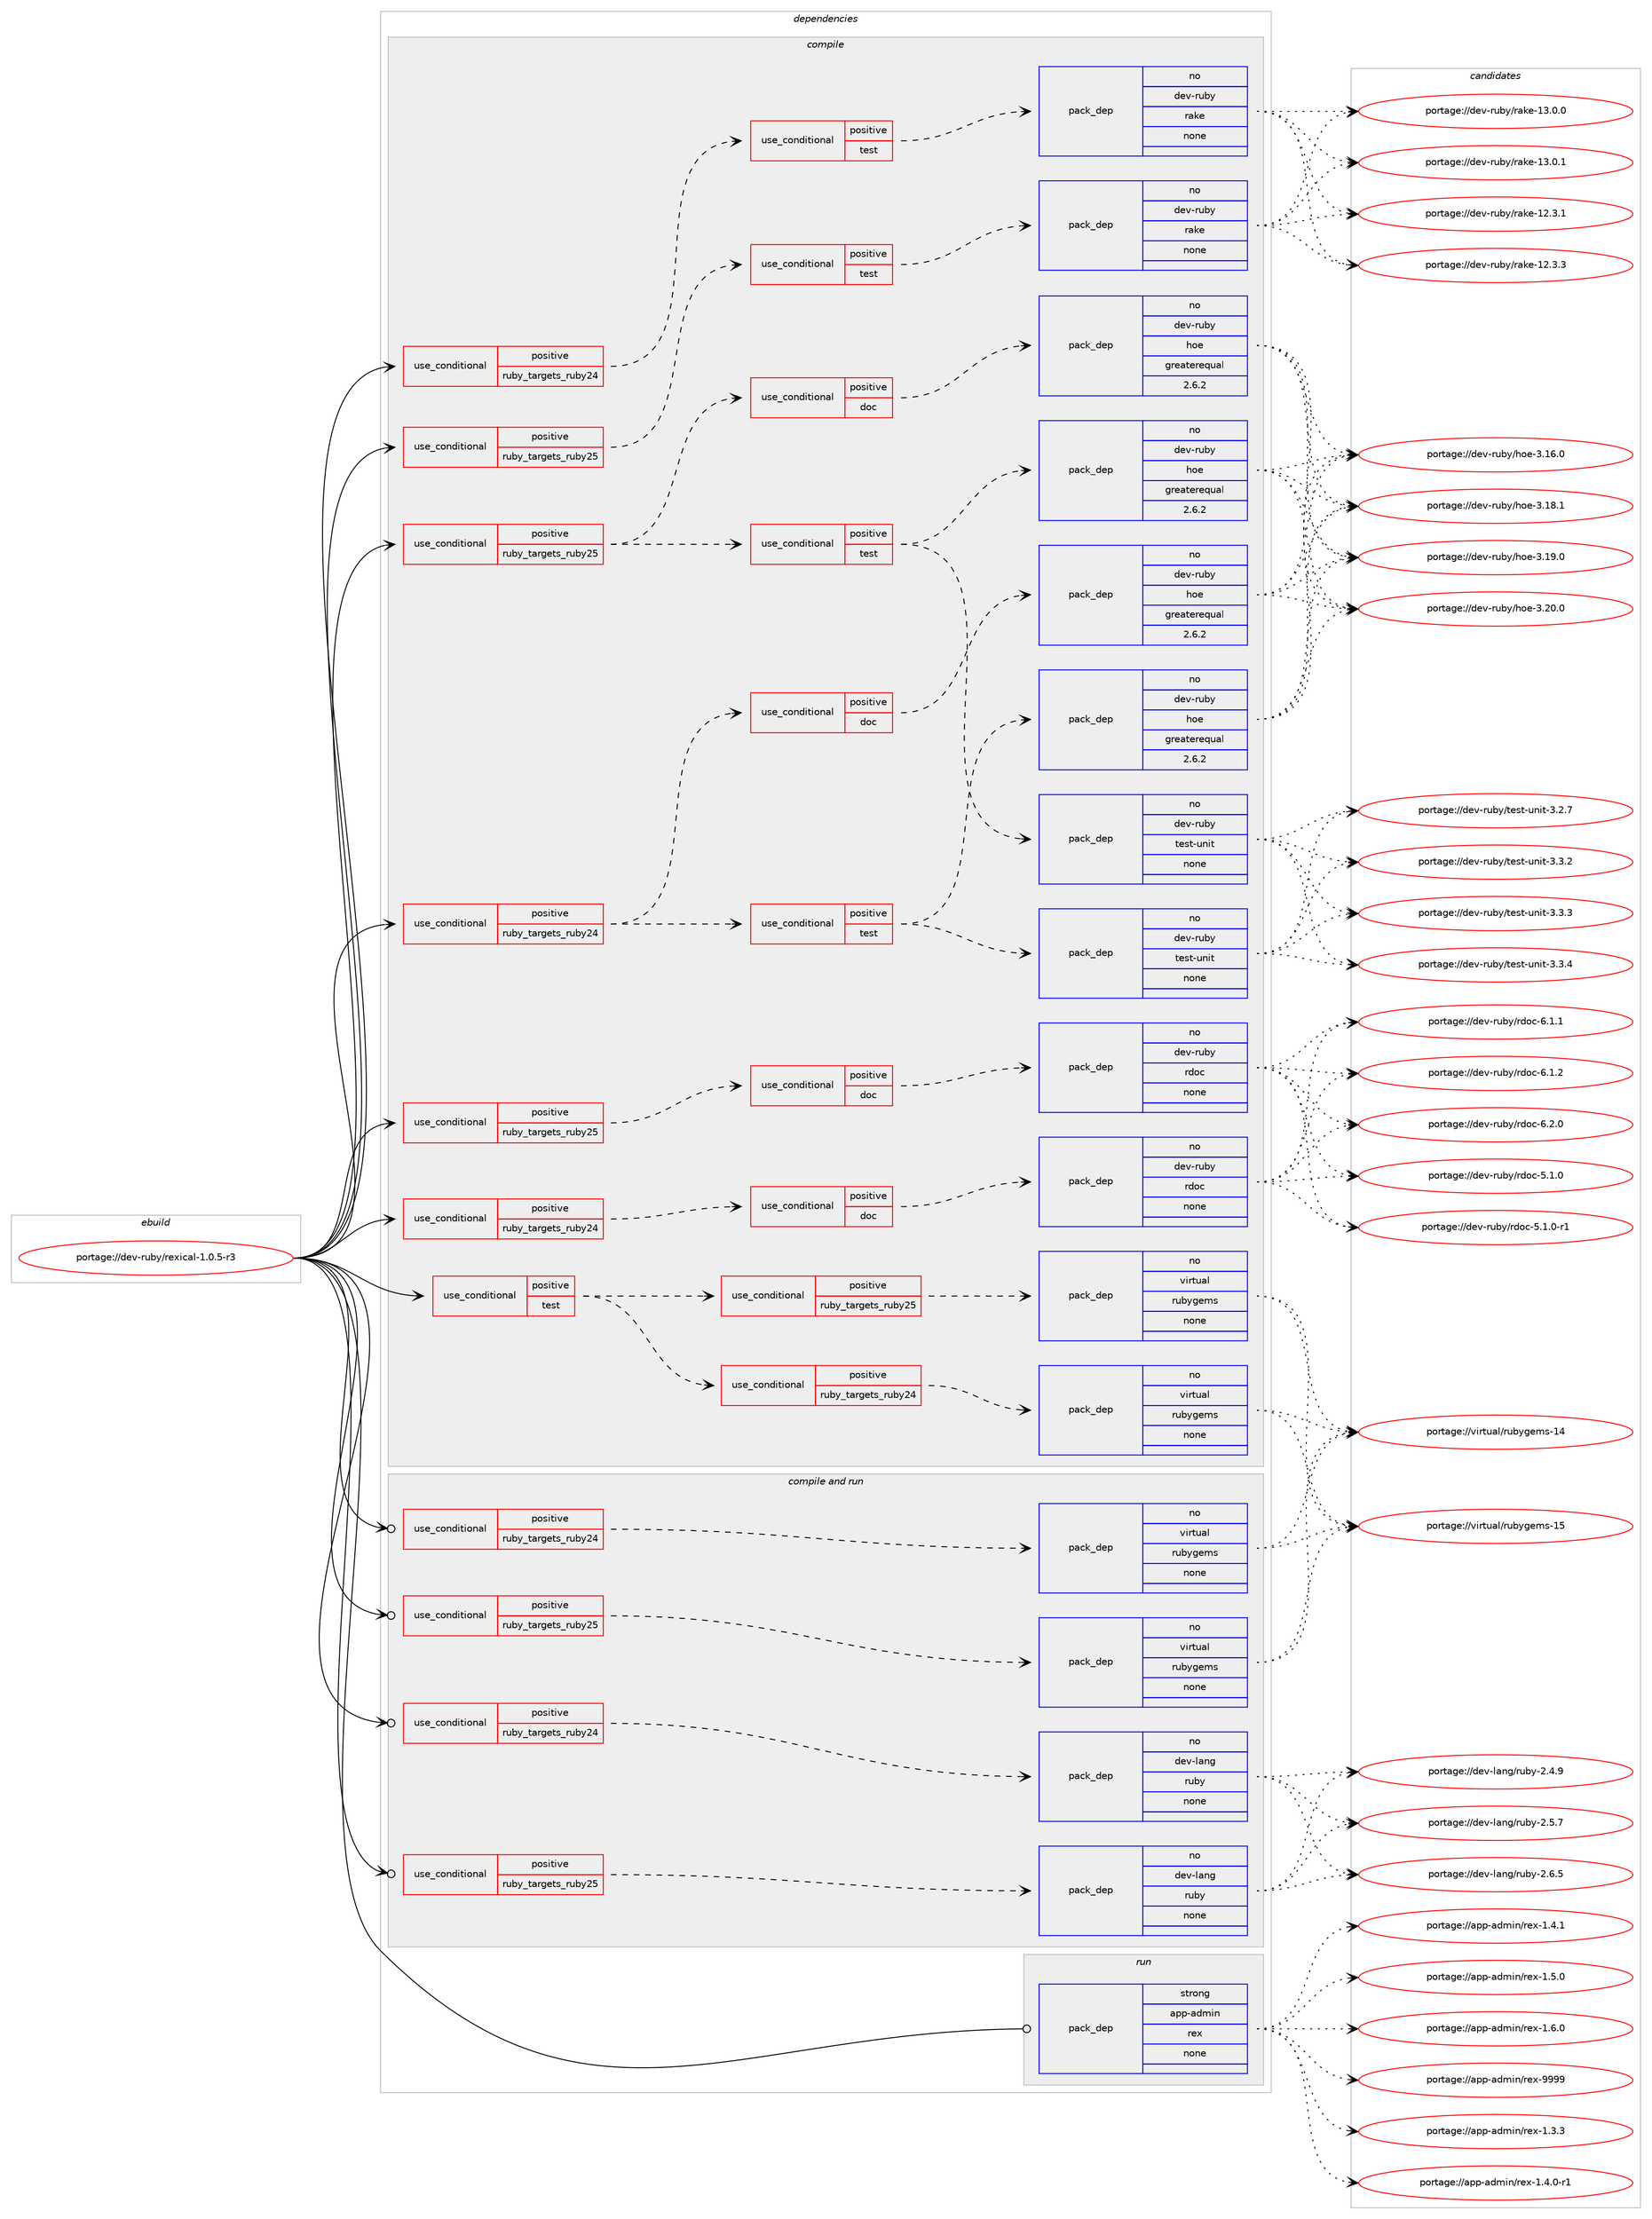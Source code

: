digraph prolog {

# *************
# Graph options
# *************

newrank=true;
concentrate=true;
compound=true;
graph [rankdir=LR,fontname=Helvetica,fontsize=10,ranksep=1.5];#, ranksep=2.5, nodesep=0.2];
edge  [arrowhead=vee];
node  [fontname=Helvetica,fontsize=10];

# **********
# The ebuild
# **********

subgraph cluster_leftcol {
color=gray;
rank=same;
label=<<i>ebuild</i>>;
id [label="portage://dev-ruby/rexical-1.0.5-r3", color=red, width=4, href="../dev-ruby/rexical-1.0.5-r3.svg"];
}

# ****************
# The dependencies
# ****************

subgraph cluster_midcol {
color=gray;
label=<<i>dependencies</i>>;
subgraph cluster_compile {
fillcolor="#eeeeee";
style=filled;
label=<<i>compile</i>>;
subgraph cond61857 {
dependency239874 [label=<<TABLE BORDER="0" CELLBORDER="1" CELLSPACING="0" CELLPADDING="4"><TR><TD ROWSPAN="3" CELLPADDING="10">use_conditional</TD></TR><TR><TD>positive</TD></TR><TR><TD>ruby_targets_ruby24</TD></TR></TABLE>>, shape=none, color=red];
subgraph cond61858 {
dependency239875 [label=<<TABLE BORDER="0" CELLBORDER="1" CELLSPACING="0" CELLPADDING="4"><TR><TD ROWSPAN="3" CELLPADDING="10">use_conditional</TD></TR><TR><TD>positive</TD></TR><TR><TD>doc</TD></TR></TABLE>>, shape=none, color=red];
subgraph pack174472 {
dependency239876 [label=<<TABLE BORDER="0" CELLBORDER="1" CELLSPACING="0" CELLPADDING="4" WIDTH="220"><TR><TD ROWSPAN="6" CELLPADDING="30">pack_dep</TD></TR><TR><TD WIDTH="110">no</TD></TR><TR><TD>dev-ruby</TD></TR><TR><TD>hoe</TD></TR><TR><TD>greaterequal</TD></TR><TR><TD>2.6.2</TD></TR></TABLE>>, shape=none, color=blue];
}
dependency239875:e -> dependency239876:w [weight=20,style="dashed",arrowhead="vee"];
}
dependency239874:e -> dependency239875:w [weight=20,style="dashed",arrowhead="vee"];
subgraph cond61859 {
dependency239877 [label=<<TABLE BORDER="0" CELLBORDER="1" CELLSPACING="0" CELLPADDING="4"><TR><TD ROWSPAN="3" CELLPADDING="10">use_conditional</TD></TR><TR><TD>positive</TD></TR><TR><TD>test</TD></TR></TABLE>>, shape=none, color=red];
subgraph pack174473 {
dependency239878 [label=<<TABLE BORDER="0" CELLBORDER="1" CELLSPACING="0" CELLPADDING="4" WIDTH="220"><TR><TD ROWSPAN="6" CELLPADDING="30">pack_dep</TD></TR><TR><TD WIDTH="110">no</TD></TR><TR><TD>dev-ruby</TD></TR><TR><TD>hoe</TD></TR><TR><TD>greaterequal</TD></TR><TR><TD>2.6.2</TD></TR></TABLE>>, shape=none, color=blue];
}
dependency239877:e -> dependency239878:w [weight=20,style="dashed",arrowhead="vee"];
subgraph pack174474 {
dependency239879 [label=<<TABLE BORDER="0" CELLBORDER="1" CELLSPACING="0" CELLPADDING="4" WIDTH="220"><TR><TD ROWSPAN="6" CELLPADDING="30">pack_dep</TD></TR><TR><TD WIDTH="110">no</TD></TR><TR><TD>dev-ruby</TD></TR><TR><TD>test-unit</TD></TR><TR><TD>none</TD></TR><TR><TD></TD></TR></TABLE>>, shape=none, color=blue];
}
dependency239877:e -> dependency239879:w [weight=20,style="dashed",arrowhead="vee"];
}
dependency239874:e -> dependency239877:w [weight=20,style="dashed",arrowhead="vee"];
}
id:e -> dependency239874:w [weight=20,style="solid",arrowhead="vee"];
subgraph cond61860 {
dependency239880 [label=<<TABLE BORDER="0" CELLBORDER="1" CELLSPACING="0" CELLPADDING="4"><TR><TD ROWSPAN="3" CELLPADDING="10">use_conditional</TD></TR><TR><TD>positive</TD></TR><TR><TD>ruby_targets_ruby24</TD></TR></TABLE>>, shape=none, color=red];
subgraph cond61861 {
dependency239881 [label=<<TABLE BORDER="0" CELLBORDER="1" CELLSPACING="0" CELLPADDING="4"><TR><TD ROWSPAN="3" CELLPADDING="10">use_conditional</TD></TR><TR><TD>positive</TD></TR><TR><TD>doc</TD></TR></TABLE>>, shape=none, color=red];
subgraph pack174475 {
dependency239882 [label=<<TABLE BORDER="0" CELLBORDER="1" CELLSPACING="0" CELLPADDING="4" WIDTH="220"><TR><TD ROWSPAN="6" CELLPADDING="30">pack_dep</TD></TR><TR><TD WIDTH="110">no</TD></TR><TR><TD>dev-ruby</TD></TR><TR><TD>rdoc</TD></TR><TR><TD>none</TD></TR><TR><TD></TD></TR></TABLE>>, shape=none, color=blue];
}
dependency239881:e -> dependency239882:w [weight=20,style="dashed",arrowhead="vee"];
}
dependency239880:e -> dependency239881:w [weight=20,style="dashed",arrowhead="vee"];
}
id:e -> dependency239880:w [weight=20,style="solid",arrowhead="vee"];
subgraph cond61862 {
dependency239883 [label=<<TABLE BORDER="0" CELLBORDER="1" CELLSPACING="0" CELLPADDING="4"><TR><TD ROWSPAN="3" CELLPADDING="10">use_conditional</TD></TR><TR><TD>positive</TD></TR><TR><TD>ruby_targets_ruby24</TD></TR></TABLE>>, shape=none, color=red];
subgraph cond61863 {
dependency239884 [label=<<TABLE BORDER="0" CELLBORDER="1" CELLSPACING="0" CELLPADDING="4"><TR><TD ROWSPAN="3" CELLPADDING="10">use_conditional</TD></TR><TR><TD>positive</TD></TR><TR><TD>test</TD></TR></TABLE>>, shape=none, color=red];
subgraph pack174476 {
dependency239885 [label=<<TABLE BORDER="0" CELLBORDER="1" CELLSPACING="0" CELLPADDING="4" WIDTH="220"><TR><TD ROWSPAN="6" CELLPADDING="30">pack_dep</TD></TR><TR><TD WIDTH="110">no</TD></TR><TR><TD>dev-ruby</TD></TR><TR><TD>rake</TD></TR><TR><TD>none</TD></TR><TR><TD></TD></TR></TABLE>>, shape=none, color=blue];
}
dependency239884:e -> dependency239885:w [weight=20,style="dashed",arrowhead="vee"];
}
dependency239883:e -> dependency239884:w [weight=20,style="dashed",arrowhead="vee"];
}
id:e -> dependency239883:w [weight=20,style="solid",arrowhead="vee"];
subgraph cond61864 {
dependency239886 [label=<<TABLE BORDER="0" CELLBORDER="1" CELLSPACING="0" CELLPADDING="4"><TR><TD ROWSPAN="3" CELLPADDING="10">use_conditional</TD></TR><TR><TD>positive</TD></TR><TR><TD>ruby_targets_ruby25</TD></TR></TABLE>>, shape=none, color=red];
subgraph cond61865 {
dependency239887 [label=<<TABLE BORDER="0" CELLBORDER="1" CELLSPACING="0" CELLPADDING="4"><TR><TD ROWSPAN="3" CELLPADDING="10">use_conditional</TD></TR><TR><TD>positive</TD></TR><TR><TD>doc</TD></TR></TABLE>>, shape=none, color=red];
subgraph pack174477 {
dependency239888 [label=<<TABLE BORDER="0" CELLBORDER="1" CELLSPACING="0" CELLPADDING="4" WIDTH="220"><TR><TD ROWSPAN="6" CELLPADDING="30">pack_dep</TD></TR><TR><TD WIDTH="110">no</TD></TR><TR><TD>dev-ruby</TD></TR><TR><TD>hoe</TD></TR><TR><TD>greaterequal</TD></TR><TR><TD>2.6.2</TD></TR></TABLE>>, shape=none, color=blue];
}
dependency239887:e -> dependency239888:w [weight=20,style="dashed",arrowhead="vee"];
}
dependency239886:e -> dependency239887:w [weight=20,style="dashed",arrowhead="vee"];
subgraph cond61866 {
dependency239889 [label=<<TABLE BORDER="0" CELLBORDER="1" CELLSPACING="0" CELLPADDING="4"><TR><TD ROWSPAN="3" CELLPADDING="10">use_conditional</TD></TR><TR><TD>positive</TD></TR><TR><TD>test</TD></TR></TABLE>>, shape=none, color=red];
subgraph pack174478 {
dependency239890 [label=<<TABLE BORDER="0" CELLBORDER="1" CELLSPACING="0" CELLPADDING="4" WIDTH="220"><TR><TD ROWSPAN="6" CELLPADDING="30">pack_dep</TD></TR><TR><TD WIDTH="110">no</TD></TR><TR><TD>dev-ruby</TD></TR><TR><TD>hoe</TD></TR><TR><TD>greaterequal</TD></TR><TR><TD>2.6.2</TD></TR></TABLE>>, shape=none, color=blue];
}
dependency239889:e -> dependency239890:w [weight=20,style="dashed",arrowhead="vee"];
subgraph pack174479 {
dependency239891 [label=<<TABLE BORDER="0" CELLBORDER="1" CELLSPACING="0" CELLPADDING="4" WIDTH="220"><TR><TD ROWSPAN="6" CELLPADDING="30">pack_dep</TD></TR><TR><TD WIDTH="110">no</TD></TR><TR><TD>dev-ruby</TD></TR><TR><TD>test-unit</TD></TR><TR><TD>none</TD></TR><TR><TD></TD></TR></TABLE>>, shape=none, color=blue];
}
dependency239889:e -> dependency239891:w [weight=20,style="dashed",arrowhead="vee"];
}
dependency239886:e -> dependency239889:w [weight=20,style="dashed",arrowhead="vee"];
}
id:e -> dependency239886:w [weight=20,style="solid",arrowhead="vee"];
subgraph cond61867 {
dependency239892 [label=<<TABLE BORDER="0" CELLBORDER="1" CELLSPACING="0" CELLPADDING="4"><TR><TD ROWSPAN="3" CELLPADDING="10">use_conditional</TD></TR><TR><TD>positive</TD></TR><TR><TD>ruby_targets_ruby25</TD></TR></TABLE>>, shape=none, color=red];
subgraph cond61868 {
dependency239893 [label=<<TABLE BORDER="0" CELLBORDER="1" CELLSPACING="0" CELLPADDING="4"><TR><TD ROWSPAN="3" CELLPADDING="10">use_conditional</TD></TR><TR><TD>positive</TD></TR><TR><TD>doc</TD></TR></TABLE>>, shape=none, color=red];
subgraph pack174480 {
dependency239894 [label=<<TABLE BORDER="0" CELLBORDER="1" CELLSPACING="0" CELLPADDING="4" WIDTH="220"><TR><TD ROWSPAN="6" CELLPADDING="30">pack_dep</TD></TR><TR><TD WIDTH="110">no</TD></TR><TR><TD>dev-ruby</TD></TR><TR><TD>rdoc</TD></TR><TR><TD>none</TD></TR><TR><TD></TD></TR></TABLE>>, shape=none, color=blue];
}
dependency239893:e -> dependency239894:w [weight=20,style="dashed",arrowhead="vee"];
}
dependency239892:e -> dependency239893:w [weight=20,style="dashed",arrowhead="vee"];
}
id:e -> dependency239892:w [weight=20,style="solid",arrowhead="vee"];
subgraph cond61869 {
dependency239895 [label=<<TABLE BORDER="0" CELLBORDER="1" CELLSPACING="0" CELLPADDING="4"><TR><TD ROWSPAN="3" CELLPADDING="10">use_conditional</TD></TR><TR><TD>positive</TD></TR><TR><TD>ruby_targets_ruby25</TD></TR></TABLE>>, shape=none, color=red];
subgraph cond61870 {
dependency239896 [label=<<TABLE BORDER="0" CELLBORDER="1" CELLSPACING="0" CELLPADDING="4"><TR><TD ROWSPAN="3" CELLPADDING="10">use_conditional</TD></TR><TR><TD>positive</TD></TR><TR><TD>test</TD></TR></TABLE>>, shape=none, color=red];
subgraph pack174481 {
dependency239897 [label=<<TABLE BORDER="0" CELLBORDER="1" CELLSPACING="0" CELLPADDING="4" WIDTH="220"><TR><TD ROWSPAN="6" CELLPADDING="30">pack_dep</TD></TR><TR><TD WIDTH="110">no</TD></TR><TR><TD>dev-ruby</TD></TR><TR><TD>rake</TD></TR><TR><TD>none</TD></TR><TR><TD></TD></TR></TABLE>>, shape=none, color=blue];
}
dependency239896:e -> dependency239897:w [weight=20,style="dashed",arrowhead="vee"];
}
dependency239895:e -> dependency239896:w [weight=20,style="dashed",arrowhead="vee"];
}
id:e -> dependency239895:w [weight=20,style="solid",arrowhead="vee"];
subgraph cond61871 {
dependency239898 [label=<<TABLE BORDER="0" CELLBORDER="1" CELLSPACING="0" CELLPADDING="4"><TR><TD ROWSPAN="3" CELLPADDING="10">use_conditional</TD></TR><TR><TD>positive</TD></TR><TR><TD>test</TD></TR></TABLE>>, shape=none, color=red];
subgraph cond61872 {
dependency239899 [label=<<TABLE BORDER="0" CELLBORDER="1" CELLSPACING="0" CELLPADDING="4"><TR><TD ROWSPAN="3" CELLPADDING="10">use_conditional</TD></TR><TR><TD>positive</TD></TR><TR><TD>ruby_targets_ruby24</TD></TR></TABLE>>, shape=none, color=red];
subgraph pack174482 {
dependency239900 [label=<<TABLE BORDER="0" CELLBORDER="1" CELLSPACING="0" CELLPADDING="4" WIDTH="220"><TR><TD ROWSPAN="6" CELLPADDING="30">pack_dep</TD></TR><TR><TD WIDTH="110">no</TD></TR><TR><TD>virtual</TD></TR><TR><TD>rubygems</TD></TR><TR><TD>none</TD></TR><TR><TD></TD></TR></TABLE>>, shape=none, color=blue];
}
dependency239899:e -> dependency239900:w [weight=20,style="dashed",arrowhead="vee"];
}
dependency239898:e -> dependency239899:w [weight=20,style="dashed",arrowhead="vee"];
subgraph cond61873 {
dependency239901 [label=<<TABLE BORDER="0" CELLBORDER="1" CELLSPACING="0" CELLPADDING="4"><TR><TD ROWSPAN="3" CELLPADDING="10">use_conditional</TD></TR><TR><TD>positive</TD></TR><TR><TD>ruby_targets_ruby25</TD></TR></TABLE>>, shape=none, color=red];
subgraph pack174483 {
dependency239902 [label=<<TABLE BORDER="0" CELLBORDER="1" CELLSPACING="0" CELLPADDING="4" WIDTH="220"><TR><TD ROWSPAN="6" CELLPADDING="30">pack_dep</TD></TR><TR><TD WIDTH="110">no</TD></TR><TR><TD>virtual</TD></TR><TR><TD>rubygems</TD></TR><TR><TD>none</TD></TR><TR><TD></TD></TR></TABLE>>, shape=none, color=blue];
}
dependency239901:e -> dependency239902:w [weight=20,style="dashed",arrowhead="vee"];
}
dependency239898:e -> dependency239901:w [weight=20,style="dashed",arrowhead="vee"];
}
id:e -> dependency239898:w [weight=20,style="solid",arrowhead="vee"];
}
subgraph cluster_compileandrun {
fillcolor="#eeeeee";
style=filled;
label=<<i>compile and run</i>>;
subgraph cond61874 {
dependency239903 [label=<<TABLE BORDER="0" CELLBORDER="1" CELLSPACING="0" CELLPADDING="4"><TR><TD ROWSPAN="3" CELLPADDING="10">use_conditional</TD></TR><TR><TD>positive</TD></TR><TR><TD>ruby_targets_ruby24</TD></TR></TABLE>>, shape=none, color=red];
subgraph pack174484 {
dependency239904 [label=<<TABLE BORDER="0" CELLBORDER="1" CELLSPACING="0" CELLPADDING="4" WIDTH="220"><TR><TD ROWSPAN="6" CELLPADDING="30">pack_dep</TD></TR><TR><TD WIDTH="110">no</TD></TR><TR><TD>dev-lang</TD></TR><TR><TD>ruby</TD></TR><TR><TD>none</TD></TR><TR><TD></TD></TR></TABLE>>, shape=none, color=blue];
}
dependency239903:e -> dependency239904:w [weight=20,style="dashed",arrowhead="vee"];
}
id:e -> dependency239903:w [weight=20,style="solid",arrowhead="odotvee"];
subgraph cond61875 {
dependency239905 [label=<<TABLE BORDER="0" CELLBORDER="1" CELLSPACING="0" CELLPADDING="4"><TR><TD ROWSPAN="3" CELLPADDING="10">use_conditional</TD></TR><TR><TD>positive</TD></TR><TR><TD>ruby_targets_ruby24</TD></TR></TABLE>>, shape=none, color=red];
subgraph pack174485 {
dependency239906 [label=<<TABLE BORDER="0" CELLBORDER="1" CELLSPACING="0" CELLPADDING="4" WIDTH="220"><TR><TD ROWSPAN="6" CELLPADDING="30">pack_dep</TD></TR><TR><TD WIDTH="110">no</TD></TR><TR><TD>virtual</TD></TR><TR><TD>rubygems</TD></TR><TR><TD>none</TD></TR><TR><TD></TD></TR></TABLE>>, shape=none, color=blue];
}
dependency239905:e -> dependency239906:w [weight=20,style="dashed",arrowhead="vee"];
}
id:e -> dependency239905:w [weight=20,style="solid",arrowhead="odotvee"];
subgraph cond61876 {
dependency239907 [label=<<TABLE BORDER="0" CELLBORDER="1" CELLSPACING="0" CELLPADDING="4"><TR><TD ROWSPAN="3" CELLPADDING="10">use_conditional</TD></TR><TR><TD>positive</TD></TR><TR><TD>ruby_targets_ruby25</TD></TR></TABLE>>, shape=none, color=red];
subgraph pack174486 {
dependency239908 [label=<<TABLE BORDER="0" CELLBORDER="1" CELLSPACING="0" CELLPADDING="4" WIDTH="220"><TR><TD ROWSPAN="6" CELLPADDING="30">pack_dep</TD></TR><TR><TD WIDTH="110">no</TD></TR><TR><TD>dev-lang</TD></TR><TR><TD>ruby</TD></TR><TR><TD>none</TD></TR><TR><TD></TD></TR></TABLE>>, shape=none, color=blue];
}
dependency239907:e -> dependency239908:w [weight=20,style="dashed",arrowhead="vee"];
}
id:e -> dependency239907:w [weight=20,style="solid",arrowhead="odotvee"];
subgraph cond61877 {
dependency239909 [label=<<TABLE BORDER="0" CELLBORDER="1" CELLSPACING="0" CELLPADDING="4"><TR><TD ROWSPAN="3" CELLPADDING="10">use_conditional</TD></TR><TR><TD>positive</TD></TR><TR><TD>ruby_targets_ruby25</TD></TR></TABLE>>, shape=none, color=red];
subgraph pack174487 {
dependency239910 [label=<<TABLE BORDER="0" CELLBORDER="1" CELLSPACING="0" CELLPADDING="4" WIDTH="220"><TR><TD ROWSPAN="6" CELLPADDING="30">pack_dep</TD></TR><TR><TD WIDTH="110">no</TD></TR><TR><TD>virtual</TD></TR><TR><TD>rubygems</TD></TR><TR><TD>none</TD></TR><TR><TD></TD></TR></TABLE>>, shape=none, color=blue];
}
dependency239909:e -> dependency239910:w [weight=20,style="dashed",arrowhead="vee"];
}
id:e -> dependency239909:w [weight=20,style="solid",arrowhead="odotvee"];
}
subgraph cluster_run {
fillcolor="#eeeeee";
style=filled;
label=<<i>run</i>>;
subgraph pack174488 {
dependency239911 [label=<<TABLE BORDER="0" CELLBORDER="1" CELLSPACING="0" CELLPADDING="4" WIDTH="220"><TR><TD ROWSPAN="6" CELLPADDING="30">pack_dep</TD></TR><TR><TD WIDTH="110">strong</TD></TR><TR><TD>app-admin</TD></TR><TR><TD>rex</TD></TR><TR><TD>none</TD></TR><TR><TD></TD></TR></TABLE>>, shape=none, color=blue];
}
id:e -> dependency239911:w [weight=20,style="solid",arrowhead="odot"];
}
}

# **************
# The candidates
# **************

subgraph cluster_choices {
rank=same;
color=gray;
label=<<i>candidates</i>>;

subgraph choice174472 {
color=black;
nodesep=1;
choiceportage10010111845114117981214710411110145514649544648 [label="portage://dev-ruby/hoe-3.16.0", color=red, width=4,href="../dev-ruby/hoe-3.16.0.svg"];
choiceportage10010111845114117981214710411110145514649564649 [label="portage://dev-ruby/hoe-3.18.1", color=red, width=4,href="../dev-ruby/hoe-3.18.1.svg"];
choiceportage10010111845114117981214710411110145514649574648 [label="portage://dev-ruby/hoe-3.19.0", color=red, width=4,href="../dev-ruby/hoe-3.19.0.svg"];
choiceportage10010111845114117981214710411110145514650484648 [label="portage://dev-ruby/hoe-3.20.0", color=red, width=4,href="../dev-ruby/hoe-3.20.0.svg"];
dependency239876:e -> choiceportage10010111845114117981214710411110145514649544648:w [style=dotted,weight="100"];
dependency239876:e -> choiceportage10010111845114117981214710411110145514649564649:w [style=dotted,weight="100"];
dependency239876:e -> choiceportage10010111845114117981214710411110145514649574648:w [style=dotted,weight="100"];
dependency239876:e -> choiceportage10010111845114117981214710411110145514650484648:w [style=dotted,weight="100"];
}
subgraph choice174473 {
color=black;
nodesep=1;
choiceportage10010111845114117981214710411110145514649544648 [label="portage://dev-ruby/hoe-3.16.0", color=red, width=4,href="../dev-ruby/hoe-3.16.0.svg"];
choiceportage10010111845114117981214710411110145514649564649 [label="portage://dev-ruby/hoe-3.18.1", color=red, width=4,href="../dev-ruby/hoe-3.18.1.svg"];
choiceportage10010111845114117981214710411110145514649574648 [label="portage://dev-ruby/hoe-3.19.0", color=red, width=4,href="../dev-ruby/hoe-3.19.0.svg"];
choiceportage10010111845114117981214710411110145514650484648 [label="portage://dev-ruby/hoe-3.20.0", color=red, width=4,href="../dev-ruby/hoe-3.20.0.svg"];
dependency239878:e -> choiceportage10010111845114117981214710411110145514649544648:w [style=dotted,weight="100"];
dependency239878:e -> choiceportage10010111845114117981214710411110145514649564649:w [style=dotted,weight="100"];
dependency239878:e -> choiceportage10010111845114117981214710411110145514649574648:w [style=dotted,weight="100"];
dependency239878:e -> choiceportage10010111845114117981214710411110145514650484648:w [style=dotted,weight="100"];
}
subgraph choice174474 {
color=black;
nodesep=1;
choiceportage10010111845114117981214711610111511645117110105116455146504655 [label="portage://dev-ruby/test-unit-3.2.7", color=red, width=4,href="../dev-ruby/test-unit-3.2.7.svg"];
choiceportage10010111845114117981214711610111511645117110105116455146514650 [label="portage://dev-ruby/test-unit-3.3.2", color=red, width=4,href="../dev-ruby/test-unit-3.3.2.svg"];
choiceportage10010111845114117981214711610111511645117110105116455146514651 [label="portage://dev-ruby/test-unit-3.3.3", color=red, width=4,href="../dev-ruby/test-unit-3.3.3.svg"];
choiceportage10010111845114117981214711610111511645117110105116455146514652 [label="portage://dev-ruby/test-unit-3.3.4", color=red, width=4,href="../dev-ruby/test-unit-3.3.4.svg"];
dependency239879:e -> choiceportage10010111845114117981214711610111511645117110105116455146504655:w [style=dotted,weight="100"];
dependency239879:e -> choiceportage10010111845114117981214711610111511645117110105116455146514650:w [style=dotted,weight="100"];
dependency239879:e -> choiceportage10010111845114117981214711610111511645117110105116455146514651:w [style=dotted,weight="100"];
dependency239879:e -> choiceportage10010111845114117981214711610111511645117110105116455146514652:w [style=dotted,weight="100"];
}
subgraph choice174475 {
color=black;
nodesep=1;
choiceportage10010111845114117981214711410011199455346494648 [label="portage://dev-ruby/rdoc-5.1.0", color=red, width=4,href="../dev-ruby/rdoc-5.1.0.svg"];
choiceportage100101118451141179812147114100111994553464946484511449 [label="portage://dev-ruby/rdoc-5.1.0-r1", color=red, width=4,href="../dev-ruby/rdoc-5.1.0-r1.svg"];
choiceportage10010111845114117981214711410011199455446494649 [label="portage://dev-ruby/rdoc-6.1.1", color=red, width=4,href="../dev-ruby/rdoc-6.1.1.svg"];
choiceportage10010111845114117981214711410011199455446494650 [label="portage://dev-ruby/rdoc-6.1.2", color=red, width=4,href="../dev-ruby/rdoc-6.1.2.svg"];
choiceportage10010111845114117981214711410011199455446504648 [label="portage://dev-ruby/rdoc-6.2.0", color=red, width=4,href="../dev-ruby/rdoc-6.2.0.svg"];
dependency239882:e -> choiceportage10010111845114117981214711410011199455346494648:w [style=dotted,weight="100"];
dependency239882:e -> choiceportage100101118451141179812147114100111994553464946484511449:w [style=dotted,weight="100"];
dependency239882:e -> choiceportage10010111845114117981214711410011199455446494649:w [style=dotted,weight="100"];
dependency239882:e -> choiceportage10010111845114117981214711410011199455446494650:w [style=dotted,weight="100"];
dependency239882:e -> choiceportage10010111845114117981214711410011199455446504648:w [style=dotted,weight="100"];
}
subgraph choice174476 {
color=black;
nodesep=1;
choiceportage1001011184511411798121471149710710145495046514649 [label="portage://dev-ruby/rake-12.3.1", color=red, width=4,href="../dev-ruby/rake-12.3.1.svg"];
choiceportage1001011184511411798121471149710710145495046514651 [label="portage://dev-ruby/rake-12.3.3", color=red, width=4,href="../dev-ruby/rake-12.3.3.svg"];
choiceportage1001011184511411798121471149710710145495146484648 [label="portage://dev-ruby/rake-13.0.0", color=red, width=4,href="../dev-ruby/rake-13.0.0.svg"];
choiceportage1001011184511411798121471149710710145495146484649 [label="portage://dev-ruby/rake-13.0.1", color=red, width=4,href="../dev-ruby/rake-13.0.1.svg"];
dependency239885:e -> choiceportage1001011184511411798121471149710710145495046514649:w [style=dotted,weight="100"];
dependency239885:e -> choiceportage1001011184511411798121471149710710145495046514651:w [style=dotted,weight="100"];
dependency239885:e -> choiceportage1001011184511411798121471149710710145495146484648:w [style=dotted,weight="100"];
dependency239885:e -> choiceportage1001011184511411798121471149710710145495146484649:w [style=dotted,weight="100"];
}
subgraph choice174477 {
color=black;
nodesep=1;
choiceportage10010111845114117981214710411110145514649544648 [label="portage://dev-ruby/hoe-3.16.0", color=red, width=4,href="../dev-ruby/hoe-3.16.0.svg"];
choiceportage10010111845114117981214710411110145514649564649 [label="portage://dev-ruby/hoe-3.18.1", color=red, width=4,href="../dev-ruby/hoe-3.18.1.svg"];
choiceportage10010111845114117981214710411110145514649574648 [label="portage://dev-ruby/hoe-3.19.0", color=red, width=4,href="../dev-ruby/hoe-3.19.0.svg"];
choiceportage10010111845114117981214710411110145514650484648 [label="portage://dev-ruby/hoe-3.20.0", color=red, width=4,href="../dev-ruby/hoe-3.20.0.svg"];
dependency239888:e -> choiceportage10010111845114117981214710411110145514649544648:w [style=dotted,weight="100"];
dependency239888:e -> choiceportage10010111845114117981214710411110145514649564649:w [style=dotted,weight="100"];
dependency239888:e -> choiceportage10010111845114117981214710411110145514649574648:w [style=dotted,weight="100"];
dependency239888:e -> choiceportage10010111845114117981214710411110145514650484648:w [style=dotted,weight="100"];
}
subgraph choice174478 {
color=black;
nodesep=1;
choiceportage10010111845114117981214710411110145514649544648 [label="portage://dev-ruby/hoe-3.16.0", color=red, width=4,href="../dev-ruby/hoe-3.16.0.svg"];
choiceportage10010111845114117981214710411110145514649564649 [label="portage://dev-ruby/hoe-3.18.1", color=red, width=4,href="../dev-ruby/hoe-3.18.1.svg"];
choiceportage10010111845114117981214710411110145514649574648 [label="portage://dev-ruby/hoe-3.19.0", color=red, width=4,href="../dev-ruby/hoe-3.19.0.svg"];
choiceportage10010111845114117981214710411110145514650484648 [label="portage://dev-ruby/hoe-3.20.0", color=red, width=4,href="../dev-ruby/hoe-3.20.0.svg"];
dependency239890:e -> choiceportage10010111845114117981214710411110145514649544648:w [style=dotted,weight="100"];
dependency239890:e -> choiceportage10010111845114117981214710411110145514649564649:w [style=dotted,weight="100"];
dependency239890:e -> choiceportage10010111845114117981214710411110145514649574648:w [style=dotted,weight="100"];
dependency239890:e -> choiceportage10010111845114117981214710411110145514650484648:w [style=dotted,weight="100"];
}
subgraph choice174479 {
color=black;
nodesep=1;
choiceportage10010111845114117981214711610111511645117110105116455146504655 [label="portage://dev-ruby/test-unit-3.2.7", color=red, width=4,href="../dev-ruby/test-unit-3.2.7.svg"];
choiceportage10010111845114117981214711610111511645117110105116455146514650 [label="portage://dev-ruby/test-unit-3.3.2", color=red, width=4,href="../dev-ruby/test-unit-3.3.2.svg"];
choiceportage10010111845114117981214711610111511645117110105116455146514651 [label="portage://dev-ruby/test-unit-3.3.3", color=red, width=4,href="../dev-ruby/test-unit-3.3.3.svg"];
choiceportage10010111845114117981214711610111511645117110105116455146514652 [label="portage://dev-ruby/test-unit-3.3.4", color=red, width=4,href="../dev-ruby/test-unit-3.3.4.svg"];
dependency239891:e -> choiceportage10010111845114117981214711610111511645117110105116455146504655:w [style=dotted,weight="100"];
dependency239891:e -> choiceportage10010111845114117981214711610111511645117110105116455146514650:w [style=dotted,weight="100"];
dependency239891:e -> choiceportage10010111845114117981214711610111511645117110105116455146514651:w [style=dotted,weight="100"];
dependency239891:e -> choiceportage10010111845114117981214711610111511645117110105116455146514652:w [style=dotted,weight="100"];
}
subgraph choice174480 {
color=black;
nodesep=1;
choiceportage10010111845114117981214711410011199455346494648 [label="portage://dev-ruby/rdoc-5.1.0", color=red, width=4,href="../dev-ruby/rdoc-5.1.0.svg"];
choiceportage100101118451141179812147114100111994553464946484511449 [label="portage://dev-ruby/rdoc-5.1.0-r1", color=red, width=4,href="../dev-ruby/rdoc-5.1.0-r1.svg"];
choiceportage10010111845114117981214711410011199455446494649 [label="portage://dev-ruby/rdoc-6.1.1", color=red, width=4,href="../dev-ruby/rdoc-6.1.1.svg"];
choiceportage10010111845114117981214711410011199455446494650 [label="portage://dev-ruby/rdoc-6.1.2", color=red, width=4,href="../dev-ruby/rdoc-6.1.2.svg"];
choiceportage10010111845114117981214711410011199455446504648 [label="portage://dev-ruby/rdoc-6.2.0", color=red, width=4,href="../dev-ruby/rdoc-6.2.0.svg"];
dependency239894:e -> choiceportage10010111845114117981214711410011199455346494648:w [style=dotted,weight="100"];
dependency239894:e -> choiceportage100101118451141179812147114100111994553464946484511449:w [style=dotted,weight="100"];
dependency239894:e -> choiceportage10010111845114117981214711410011199455446494649:w [style=dotted,weight="100"];
dependency239894:e -> choiceportage10010111845114117981214711410011199455446494650:w [style=dotted,weight="100"];
dependency239894:e -> choiceportage10010111845114117981214711410011199455446504648:w [style=dotted,weight="100"];
}
subgraph choice174481 {
color=black;
nodesep=1;
choiceportage1001011184511411798121471149710710145495046514649 [label="portage://dev-ruby/rake-12.3.1", color=red, width=4,href="../dev-ruby/rake-12.3.1.svg"];
choiceportage1001011184511411798121471149710710145495046514651 [label="portage://dev-ruby/rake-12.3.3", color=red, width=4,href="../dev-ruby/rake-12.3.3.svg"];
choiceportage1001011184511411798121471149710710145495146484648 [label="portage://dev-ruby/rake-13.0.0", color=red, width=4,href="../dev-ruby/rake-13.0.0.svg"];
choiceportage1001011184511411798121471149710710145495146484649 [label="portage://dev-ruby/rake-13.0.1", color=red, width=4,href="../dev-ruby/rake-13.0.1.svg"];
dependency239897:e -> choiceportage1001011184511411798121471149710710145495046514649:w [style=dotted,weight="100"];
dependency239897:e -> choiceportage1001011184511411798121471149710710145495046514651:w [style=dotted,weight="100"];
dependency239897:e -> choiceportage1001011184511411798121471149710710145495146484648:w [style=dotted,weight="100"];
dependency239897:e -> choiceportage1001011184511411798121471149710710145495146484649:w [style=dotted,weight="100"];
}
subgraph choice174482 {
color=black;
nodesep=1;
choiceportage118105114116117971084711411798121103101109115454952 [label="portage://virtual/rubygems-14", color=red, width=4,href="../virtual/rubygems-14.svg"];
choiceportage118105114116117971084711411798121103101109115454953 [label="portage://virtual/rubygems-15", color=red, width=4,href="../virtual/rubygems-15.svg"];
dependency239900:e -> choiceportage118105114116117971084711411798121103101109115454952:w [style=dotted,weight="100"];
dependency239900:e -> choiceportage118105114116117971084711411798121103101109115454953:w [style=dotted,weight="100"];
}
subgraph choice174483 {
color=black;
nodesep=1;
choiceportage118105114116117971084711411798121103101109115454952 [label="portage://virtual/rubygems-14", color=red, width=4,href="../virtual/rubygems-14.svg"];
choiceportage118105114116117971084711411798121103101109115454953 [label="portage://virtual/rubygems-15", color=red, width=4,href="../virtual/rubygems-15.svg"];
dependency239902:e -> choiceportage118105114116117971084711411798121103101109115454952:w [style=dotted,weight="100"];
dependency239902:e -> choiceportage118105114116117971084711411798121103101109115454953:w [style=dotted,weight="100"];
}
subgraph choice174484 {
color=black;
nodesep=1;
choiceportage10010111845108971101034711411798121455046524657 [label="portage://dev-lang/ruby-2.4.9", color=red, width=4,href="../dev-lang/ruby-2.4.9.svg"];
choiceportage10010111845108971101034711411798121455046534655 [label="portage://dev-lang/ruby-2.5.7", color=red, width=4,href="../dev-lang/ruby-2.5.7.svg"];
choiceportage10010111845108971101034711411798121455046544653 [label="portage://dev-lang/ruby-2.6.5", color=red, width=4,href="../dev-lang/ruby-2.6.5.svg"];
dependency239904:e -> choiceportage10010111845108971101034711411798121455046524657:w [style=dotted,weight="100"];
dependency239904:e -> choiceportage10010111845108971101034711411798121455046534655:w [style=dotted,weight="100"];
dependency239904:e -> choiceportage10010111845108971101034711411798121455046544653:w [style=dotted,weight="100"];
}
subgraph choice174485 {
color=black;
nodesep=1;
choiceportage118105114116117971084711411798121103101109115454952 [label="portage://virtual/rubygems-14", color=red, width=4,href="../virtual/rubygems-14.svg"];
choiceportage118105114116117971084711411798121103101109115454953 [label="portage://virtual/rubygems-15", color=red, width=4,href="../virtual/rubygems-15.svg"];
dependency239906:e -> choiceportage118105114116117971084711411798121103101109115454952:w [style=dotted,weight="100"];
dependency239906:e -> choiceportage118105114116117971084711411798121103101109115454953:w [style=dotted,weight="100"];
}
subgraph choice174486 {
color=black;
nodesep=1;
choiceportage10010111845108971101034711411798121455046524657 [label="portage://dev-lang/ruby-2.4.9", color=red, width=4,href="../dev-lang/ruby-2.4.9.svg"];
choiceportage10010111845108971101034711411798121455046534655 [label="portage://dev-lang/ruby-2.5.7", color=red, width=4,href="../dev-lang/ruby-2.5.7.svg"];
choiceportage10010111845108971101034711411798121455046544653 [label="portage://dev-lang/ruby-2.6.5", color=red, width=4,href="../dev-lang/ruby-2.6.5.svg"];
dependency239908:e -> choiceportage10010111845108971101034711411798121455046524657:w [style=dotted,weight="100"];
dependency239908:e -> choiceportage10010111845108971101034711411798121455046534655:w [style=dotted,weight="100"];
dependency239908:e -> choiceportage10010111845108971101034711411798121455046544653:w [style=dotted,weight="100"];
}
subgraph choice174487 {
color=black;
nodesep=1;
choiceportage118105114116117971084711411798121103101109115454952 [label="portage://virtual/rubygems-14", color=red, width=4,href="../virtual/rubygems-14.svg"];
choiceportage118105114116117971084711411798121103101109115454953 [label="portage://virtual/rubygems-15", color=red, width=4,href="../virtual/rubygems-15.svg"];
dependency239910:e -> choiceportage118105114116117971084711411798121103101109115454952:w [style=dotted,weight="100"];
dependency239910:e -> choiceportage118105114116117971084711411798121103101109115454953:w [style=dotted,weight="100"];
}
subgraph choice174488 {
color=black;
nodesep=1;
choiceportage97112112459710010910511047114101120454946514651 [label="portage://app-admin/rex-1.3.3", color=red, width=4,href="../app-admin/rex-1.3.3.svg"];
choiceportage971121124597100109105110471141011204549465246484511449 [label="portage://app-admin/rex-1.4.0-r1", color=red, width=4,href="../app-admin/rex-1.4.0-r1.svg"];
choiceportage97112112459710010910511047114101120454946524649 [label="portage://app-admin/rex-1.4.1", color=red, width=4,href="../app-admin/rex-1.4.1.svg"];
choiceportage97112112459710010910511047114101120454946534648 [label="portage://app-admin/rex-1.5.0", color=red, width=4,href="../app-admin/rex-1.5.0.svg"];
choiceportage97112112459710010910511047114101120454946544648 [label="portage://app-admin/rex-1.6.0", color=red, width=4,href="../app-admin/rex-1.6.0.svg"];
choiceportage971121124597100109105110471141011204557575757 [label="portage://app-admin/rex-9999", color=red, width=4,href="../app-admin/rex-9999.svg"];
dependency239911:e -> choiceportage97112112459710010910511047114101120454946514651:w [style=dotted,weight="100"];
dependency239911:e -> choiceportage971121124597100109105110471141011204549465246484511449:w [style=dotted,weight="100"];
dependency239911:e -> choiceportage97112112459710010910511047114101120454946524649:w [style=dotted,weight="100"];
dependency239911:e -> choiceportage97112112459710010910511047114101120454946534648:w [style=dotted,weight="100"];
dependency239911:e -> choiceportage97112112459710010910511047114101120454946544648:w [style=dotted,weight="100"];
dependency239911:e -> choiceportage971121124597100109105110471141011204557575757:w [style=dotted,weight="100"];
}
}

}
